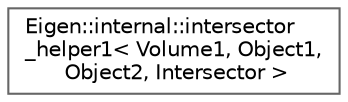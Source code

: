 digraph "类继承关系图"
{
 // LATEX_PDF_SIZE
  bgcolor="transparent";
  edge [fontname=Helvetica,fontsize=10,labelfontname=Helvetica,labelfontsize=10];
  node [fontname=Helvetica,fontsize=10,shape=box,height=0.2,width=0.4];
  rankdir="LR";
  Node0 [id="Node000000",label="Eigen::internal::intersector\l_helper1\< Volume1, Object1,\l Object2, Intersector \>",height=0.2,width=0.4,color="grey40", fillcolor="white", style="filled",URL="$struct_eigen_1_1internal_1_1intersector__helper1.html",tooltip=" "];
}

